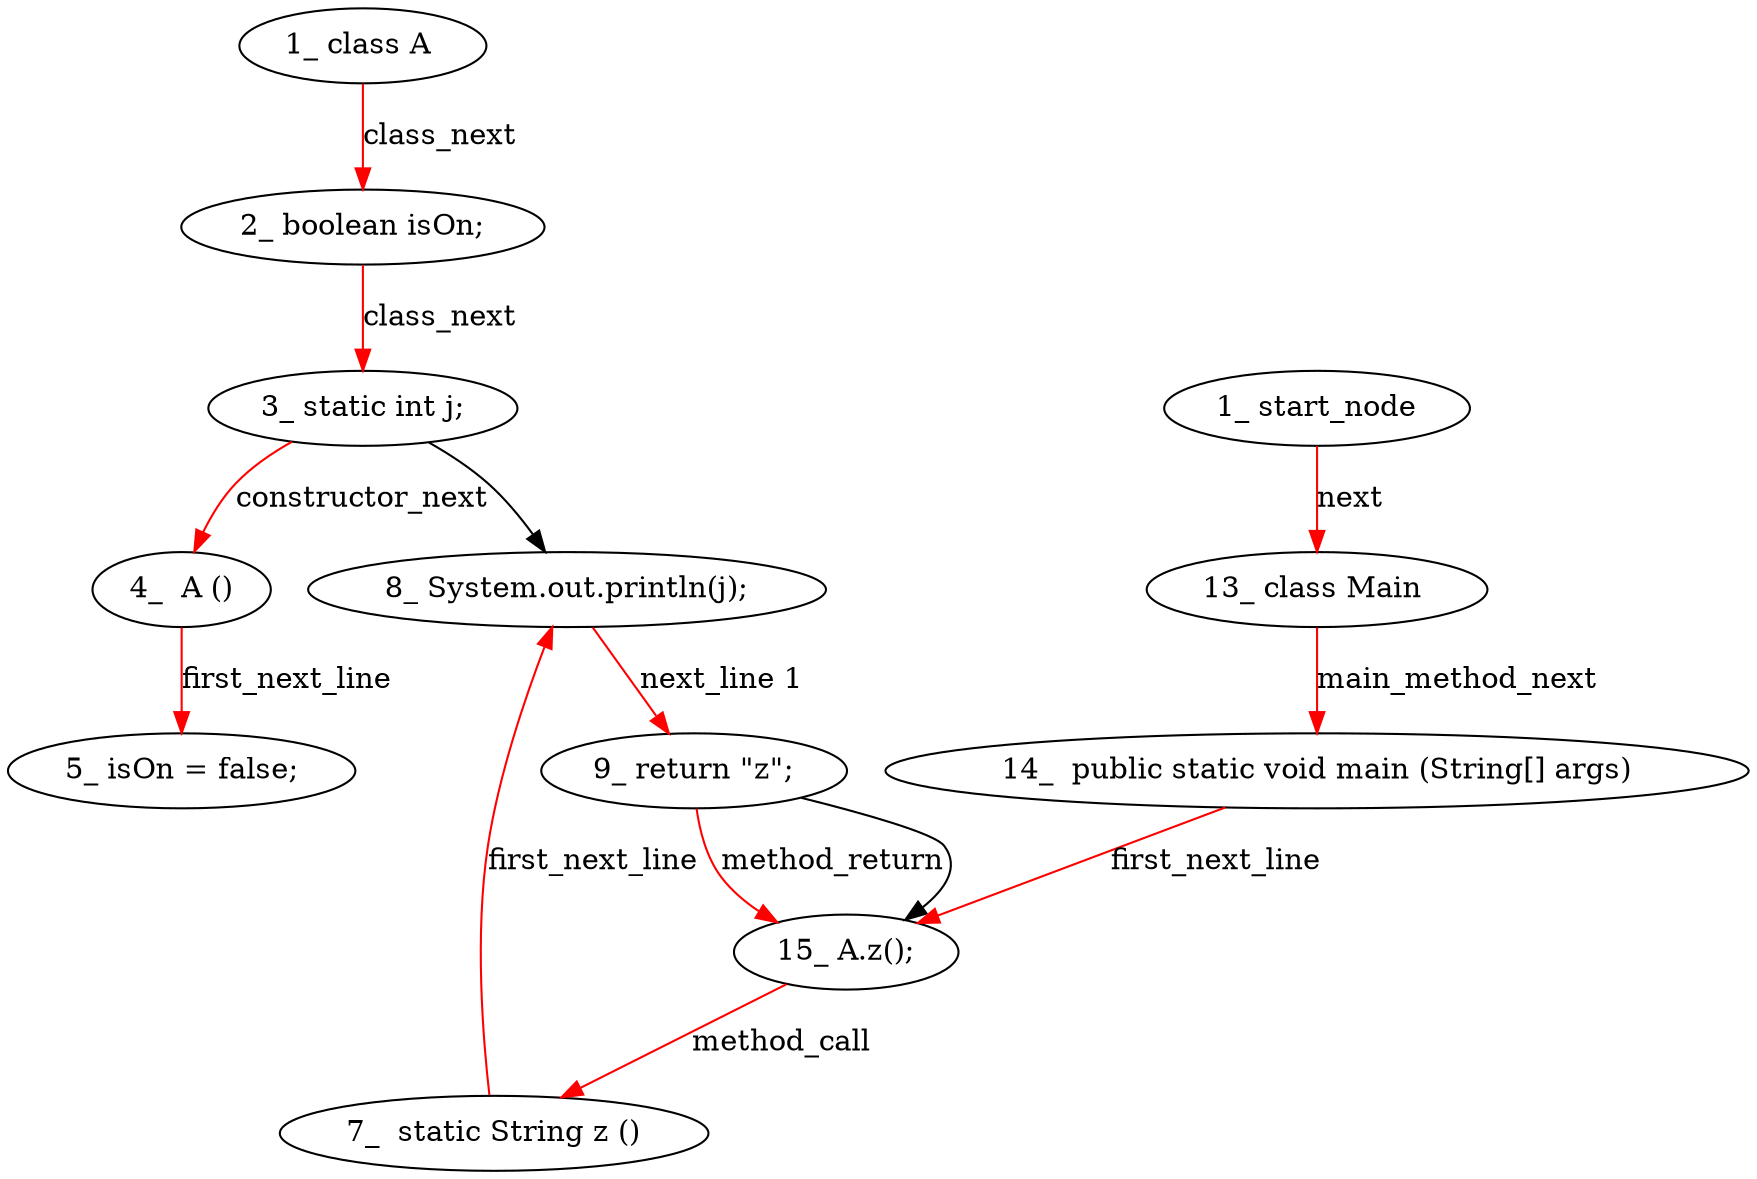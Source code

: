 digraph  {
6 [label="1_\ class\ A\ ", type_label=class_declaration];
9 [label="2_\ boolean\ isOn;", type_label=expression_statement];
13 [label="3_\ static\ int\ j;", type_label=expression_statement];
18 [label="4_\ \ A\ \(\)", type_label=constructor_declaration];
22 [label="5_\ isOn\ =\ false;", type_label=expression_statement];
26 [label="7_\ \ static\ String\ z\ \(\)", type_label=method_declaration];
32 [label="8_\ System\.out\.println\(j\);", type_label=expression_statement];
40 [label="9_\ return\ \"z\";", type_label=return];
42 [label="13_\ class\ Main\ ", type_label=class_declaration];
45 [label="14_\ \ public\ static\ void\ main\ \(String\[\]\ args\)", type_label=method_declaration];
56 [label="15_\ A\.z\(\);", type_label=expression_statement];
1 [label="1_\ start_node", type_label=start];
6 -> 9  [color=red, controlflow_type=class_next, edge_type=CFG_edge, key=0, label=class_next];
9 -> 13  [color=red, controlflow_type=class_next, edge_type=CFG_edge, key=0, label=class_next];
13 -> 18  [color=red, controlflow_type=constructor_next, edge_type=CFG_edge, key=0, label=constructor_next];
13 -> 32  [key=0, used_def=j];
18 -> 22  [color=red, controlflow_type=first_next_line, edge_type=CFG_edge, key=0, label=first_next_line];
26 -> 32  [color=red, controlflow_type=first_next_line, edge_type=CFG_edge, key=0, label=first_next_line];
32 -> 40  [color=red, controlflow_type="next_line 1", edge_type=CFG_edge, key=0, label="next_line 1"];
40 -> 56  [color=red, controlflow_type=method_return, edge_type=CFG_edge, key=0, label=method_return];
40 -> 56  [key=1];
42 -> 45  [color=red, controlflow_type=main_method_next, edge_type=CFG_edge, key=0, label=main_method_next];
45 -> 56  [color=red, controlflow_type=first_next_line, edge_type=CFG_edge, key=0, label=first_next_line];
56 -> 26  [color=red, controlflow_type="method_call|57", edge_type=CFG_edge, key=0, label=method_call];
1 -> 42  [color=red, controlflow_type=next, edge_type=CFG_edge, key=0, label=next];
}
